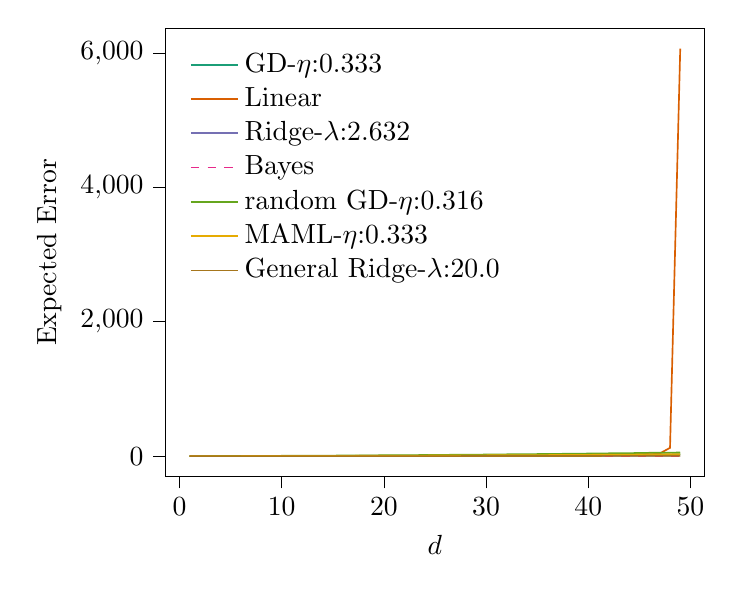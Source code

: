 % This file was created with tikzplotlib v0.10.1.
\begin{tikzpicture}

\definecolor{chocolate217952}{RGB}{217,95,2}
\definecolor{darkcyan27158119}{RGB}{27,158,119}
\definecolor{darkgoldenrod16611829}{RGB}{166,118,29}
\definecolor{darkgray176}{RGB}{176,176,176}
\definecolor{deeppink23141138}{RGB}{231,41,138}
\definecolor{lightslategray117112179}{RGB}{117,112,179}
\definecolor{olivedrab10216630}{RGB}{102,166,30}
\definecolor{orange2301712}{RGB}{230,171,2}

\begin{axis}[
legend cell align={left},
legend style={
  fill opacity=0.8,
  draw opacity=1,
  text opacity=1,
  at={(0.03,0.97)},
  anchor=north west,
  draw=none
},
tick align=outside,
tick pos=left,
x grid style={darkgray176},
xlabel={\(\displaystyle d\)},
xmin=-1.4, xmax=51.4,
xtick style={color=black},
y grid style={darkgray176},
ylabel={Expected Error},
ymin=-302.108, ymax=6366.272,
ytick style={color=black}
]
\addplot [semithick, darkcyan27158119]
table {%
1 1.159
2 1.279
3 1.589
4 1.774
5 1.861
6 2.124
7 2.485
8 2.762
9 2.996
10 3.18
11 3.718
12 3.804
13 4.185
14 4.597
15 5.277
16 5.593
17 5.763
18 6.101
19 6.843
20 7.204
21 7.537
22 7.91
23 8.833
24 9.293
25 10.01
26 10.843
27 11.119
28 11.849
29 12.345
30 13.059
31 13.336
32 14.616
33 15.307
34 16.122
35 16.121
36 17.433
37 17.594
38 18.893
39 19.882
40 21.08
41 21.976
42 22.599
43 23.319
44 23.167
45 24.76
46 26.431
47 25.526
48 27.905
49 29.675
};
\addlegendentry{GD-$\eta$:0.333}
\addplot [semithick, chocolate217952]
table {%
1 1.042
2 1.064
3 1.089
4 1.112
5 1.136
6 1.163
7 1.194
8 1.224
9 1.256
10 1.288
11 1.322
12 1.361
13 1.395
14 1.438
15 1.488
16 1.525
17 1.586
18 1.628
19 1.688
20 1.743
21 1.805
22 1.873
23 1.955
24 2.029
25 2.133
26 2.213
27 2.328
28 2.428
29 2.584
30 2.703
31 2.881
32 3.04
33 3.255
34 3.516
35 3.744
36 4.13
37 4.448
38 4.934
39 5.289
40 6.036
41 7.094
42 8.089
43 9.822
44 12.119
45 16.871
46 53.538
47 42.125
48 124.783
49 6063.164
};
\addlegendentry{Linear}
\addplot [semithick, lightslategray117112179]
table {%
1 1.039
2 1.064
3 1.086
4 1.112
5 1.141
6 1.167
7 1.196
8 1.229
9 1.259
10 1.297
11 1.327
12 1.366
13 1.415
14 1.448
15 1.493
16 1.546
17 1.591
18 1.657
19 1.711
20 1.759
21 1.863
22 1.91
23 1.982
24 2.043
25 2.152
26 2.26
27 2.361
28 2.474
29 2.57
30 2.716
31 2.804
32 3.02
33 3.212
34 3.326
35 3.562
36 3.818
37 4.082
38 4.289
39 4.497
40 4.831
41 5.014
42 5.366
43 5.734
44 6.245
45 6.69
46 6.998
47 7.594
48 7.967
49 8.504
};
\addlegendentry{Ridge-$\lambda$:2.632}
\addplot [semithick, deeppink23141138, dashed]
table {%
1 1.0
2 1.0
3 1.0
4 1.0
5 1.0
6 1.0
7 1.0
8 1.0
9 1.0
10 1.0
11 1.0
12 1.0
13 1.0
14 1.0
15 1.0
16 1.0
17 1.0
18 1.0
19 1.0
20 1.0
21 1.0
22 1.0
23 1.0
24 1.0
25 1.0
26 1.0
27 1.0
28 1.0
29 1.0
30 1.0
31 1.0
32 1.0
33 1.0
34 1.0
35 1.0
36 1.0
37 1.0
38 1.0
39 1.0
40 1.0
41 1.0
42 1.0
43 1.0
44 1.0
45 1.0
46 1.0
47 1.0
48 1.0
49 1.0
};
\addlegendentry{Bayes}
\addplot [semithick, olivedrab10216630]
table {%
1 1.564
2 1.766
3 2.237
4 2.576
5 3.05
6 3.588
7 4.08
8 4.799
9 5.185
10 5.993
11 6.463
12 7.21
13 8.037
14 8.909
15 9.441
16 10.162
17 11.161
18 11.844
19 12.803
20 14.079
21 14.512
22 16.185
23 16.407
24 18.201
25 19.392
26 20.378
27 21.513
28 22.428
29 23.714
30 24.897
31 26.088
32 28.254
33 28.99
34 29.716
35 32.022
36 33.342
37 35.141
38 36.45
39 38.515
40 39.625
41 41.385
42 43.179
43 45.252
44 45.825
45 48.04
46 49.877
47 52.535
48 52.959
49 55.241
};
\addlegendentry{random GD-$\eta$:0.316}
\addplot [semithick, orange2301712]
table {%
1 1.17
2 1.318
3 1.514
4 1.697
5 1.873
6 2.226
7 2.663
8 2.658
9 3.048
10 3.241
11 3.463
12 4.191
13 4.198
14 4.754
15 5.179
16 5.495
17 5.797
18 6.652
19 6.954
20 7.434
21 7.784
22 8.462
23 9.106
24 9.615
25 9.802
26 11.121
27 11.369
28 11.51
29 12.209
30 13.359
31 13.836
32 14.74
33 15.335
34 15.918
35 17.1
36 16.961
37 18.187
38 19.191
39 20.151
40 20.321
41 21.643
42 22.47
43 23.322
44 23.972
45 24.877
46 25.965
47 27.746
48 28.717
49 29.653
};
\addlegendentry{MAML-$\eta$:0.333}
\addplot [semithick, darkgoldenrod16611829]
table {%
1 1.04
2 1.062
3 1.084
4 1.107
5 1.133
6 1.159
7 1.185
8 1.215
9 1.246
10 1.276
11 1.308
12 1.343
13 1.377
14 1.414
15 1.459
16 1.505
17 1.548
18 1.594
19 1.639
20 1.69
21 1.766
22 1.805
23 1.887
24 1.939
25 2.028
26 2.109
27 2.181
28 2.284
29 2.398
30 2.493
31 2.611
32 2.731
33 2.861
34 3.026
35 3.182
36 3.347
37 3.547
38 3.704
39 3.995
40 4.3
41 4.535
42 4.827
43 5.126
44 5.524
45 5.787
46 6.281
47 6.685
48 7.224
49 7.697
};
\addlegendentry{General Ridge-$\lambda$:20.0}
\end{axis}

\end{tikzpicture}
